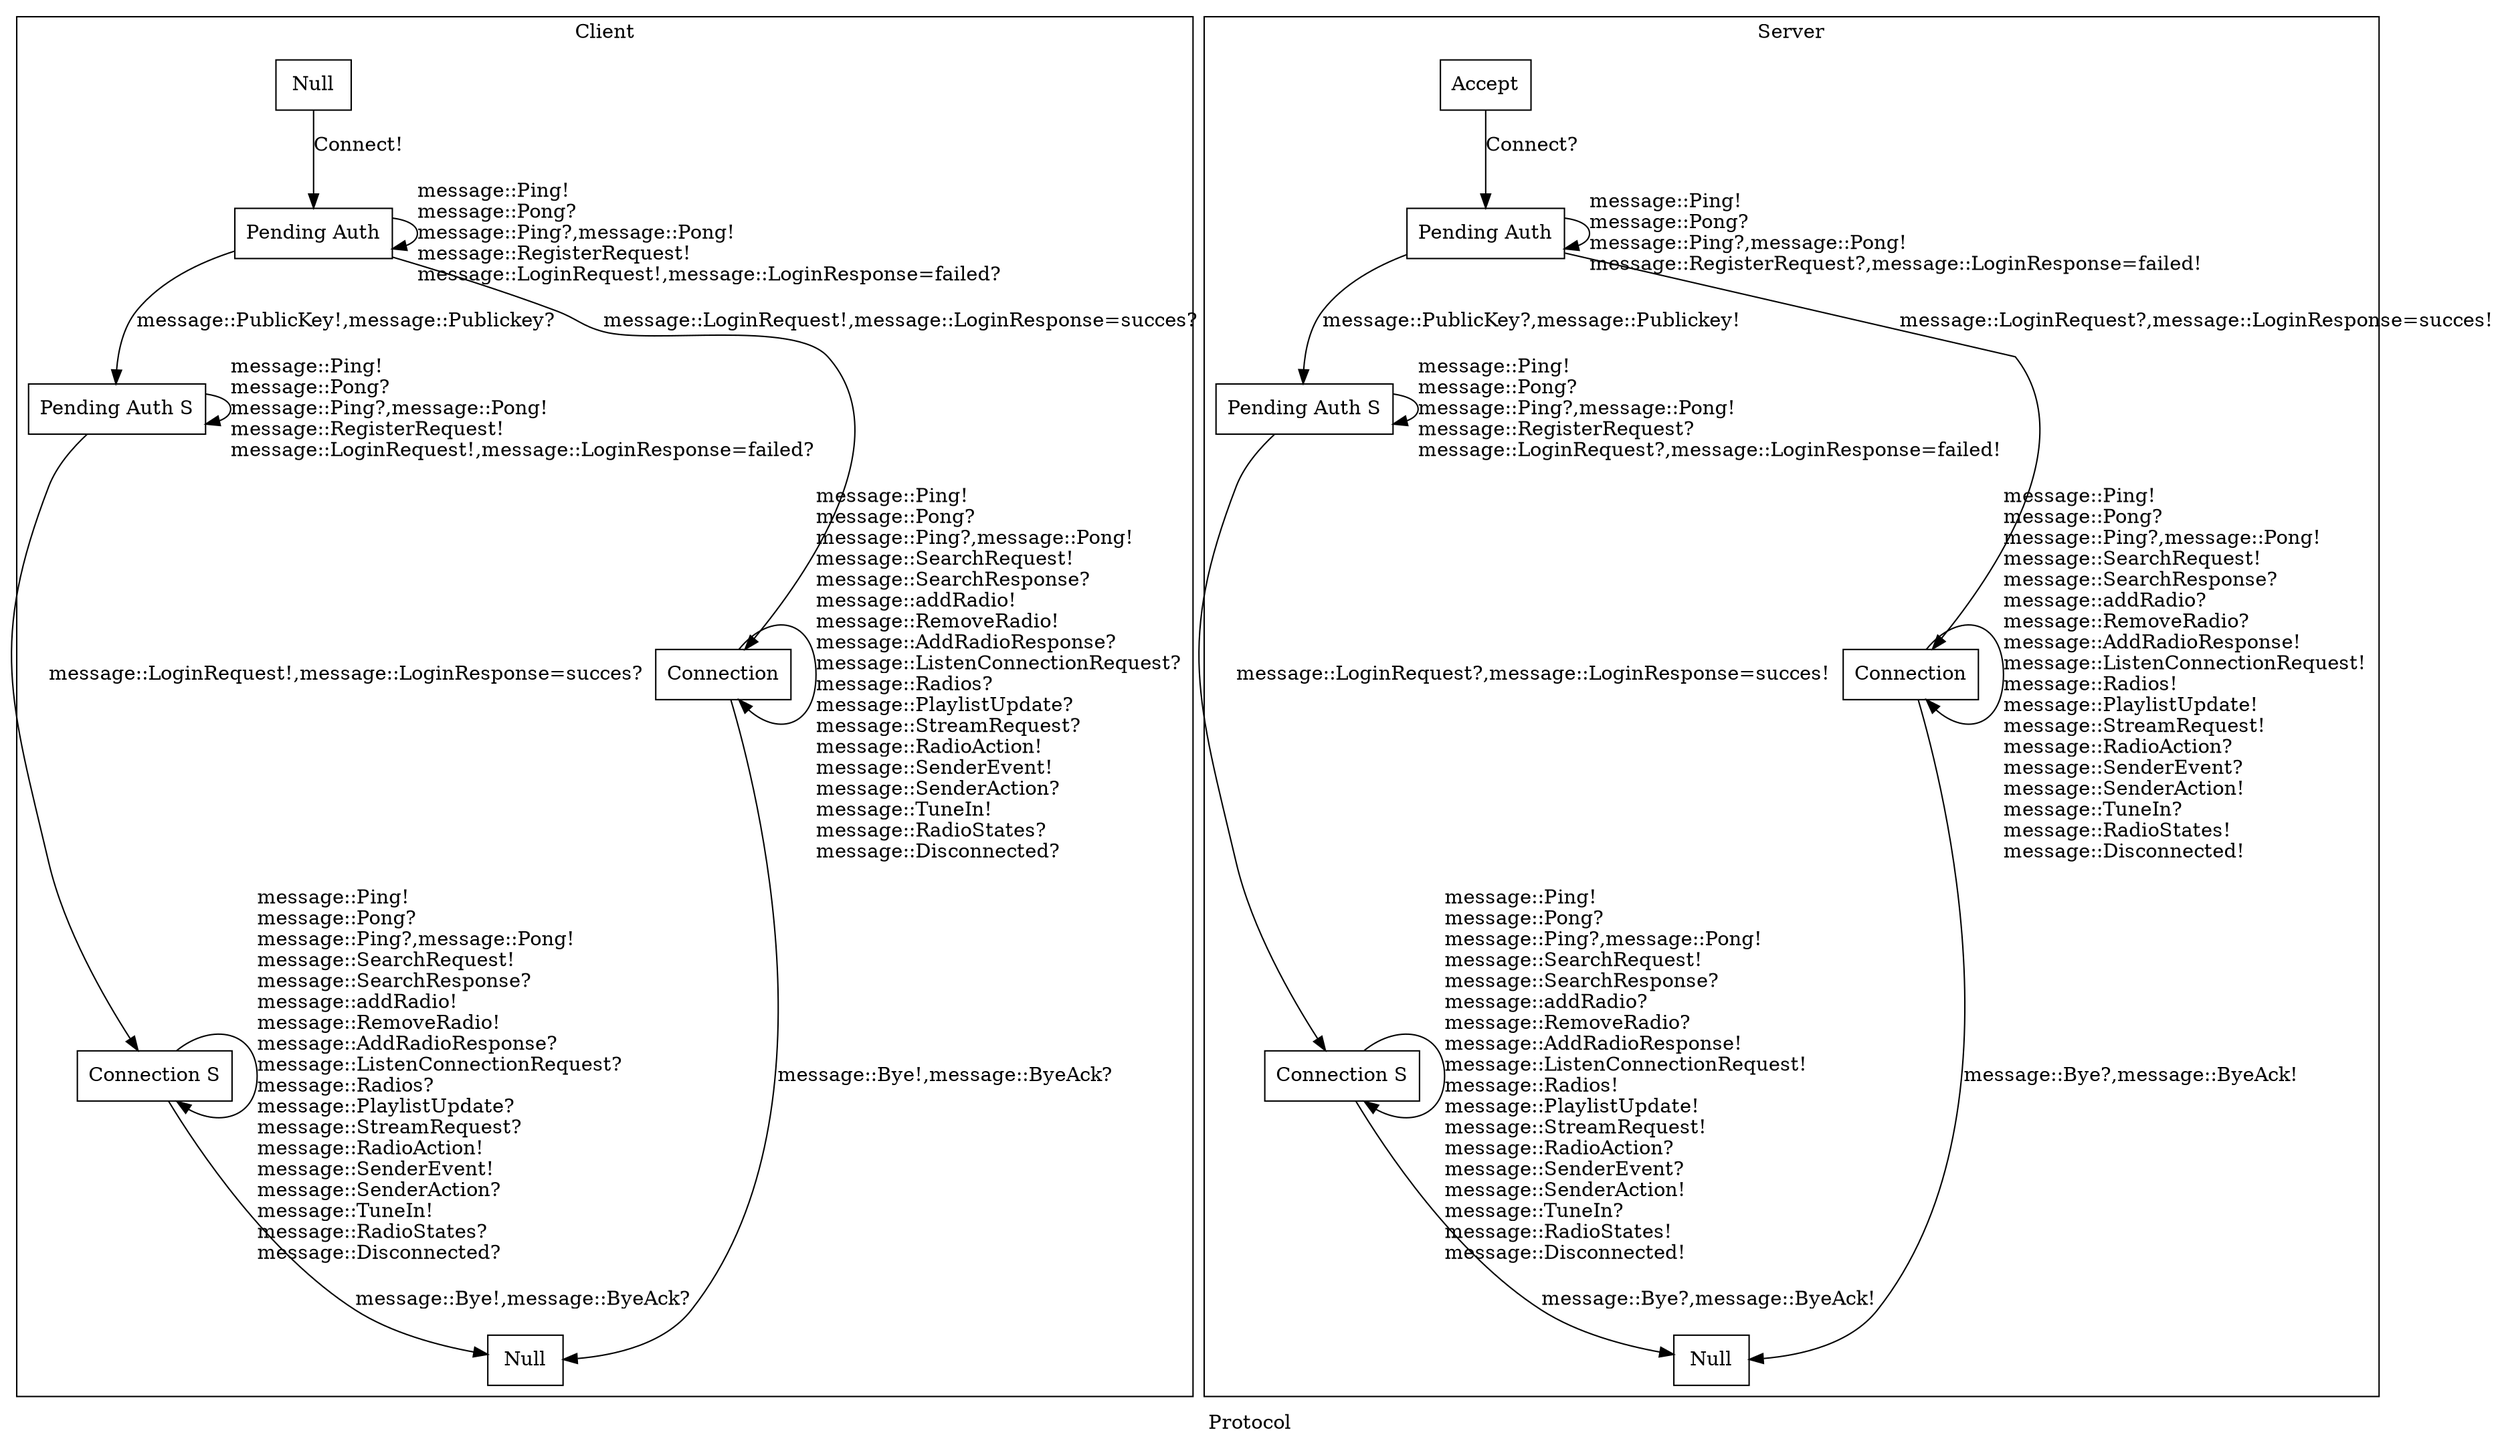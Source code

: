 digraph Protocol {
	label = "Protocol";

	subgraph cluster_Client {
		label = "Client"
		pad = 2.0
		node [shape=box]
		ClientA [label="Null"]
		ClientB [label="Pending Auth"]
		ClientC [label="Pending Auth S"]
		ClientD [label="Connection"]
		ClientE [label="Connection S"]
		ClientF [label="Null"]

		ClientA -> ClientB [label="Connect!"]
		ClientB -> ClientB [label="message::Ping!\lmessage::Pong?\lmessage::Ping?,message::Pong!\lmessage::RegisterRequest!\lmessage::LoginRequest!,message::LoginResponse=failed?\l"]
		ClientB -> ClientD [label="message::LoginRequest!,message::LoginResponse=succes?"]
		ClientD -> ClientD [label="message::Ping!\lmessage::Pong?\lmessage::Ping?,message::Pong!\lmessage::SearchRequest!\lmessage::SearchResponse?\lmessage::addRadio!\lmessage::RemoveRadio!\lmessage::AddRadioResponse?\lmessage::ListenConnectionRequest?\lmessage::Radios?\lmessage::PlaylistUpdate?\lmessage::StreamRequest?\lmessage::RadioAction!\lmessage::SenderEvent!\lmessage::SenderAction?\lmessage::TuneIn!\lmessage::RadioStates?\lmessage::Disconnected?\l"]

		ClientD -> ClientF [label="message::Bye!,message::ByeAck?"]

		ClientB -> ClientC [label="message::PublicKey!,message::Publickey?"]
		ClientC -> ClientC [label="message::Ping!\lmessage::Pong?\lmessage::Ping?,message::Pong!\lmessage::RegisterRequest!\lmessage::LoginRequest!,message::LoginResponse=failed?\l"]
		ClientC-> ClientE [label="message::LoginRequest!,message::LoginResponse=succes?"]
		ClientE -> ClientE [label="message::Ping!\lmessage::Pong?\lmessage::Ping?,message::Pong!\lmessage::SearchRequest!\lmessage::SearchResponse?\lmessage::addRadio!\lmessage::RemoveRadio!\lmessage::AddRadioResponse?\lmessage::ListenConnectionRequest?\lmessage::Radios?\lmessage::PlaylistUpdate?\lmessage::StreamRequest?\lmessage::RadioAction!\lmessage::SenderEvent!\lmessage::SenderAction?\lmessage::TuneIn!\lmessage::RadioStates?\lmessage::Disconnected?\l"]

		ClientE -> ClientF [label="message::Bye!,message::ByeAck?"]
	}

	subgraph cluster_Server {
		label = "Server";
		pad = 2.0
		node [shape=box]
		ServerA [label="Null"]
		ServerB [label="Accept"]
		ServerC [label="Pending Auth"]
		ServerD [label="Pending Auth S"]
		ServerE [label="Connection"]
		ServerF [label="Connection S"]

		ServerB -> ServerC [label="Connect?"]
		ServerC -> ServerC [label="message::Ping!\lmessage::Pong?\lmessage::Ping?,message::Pong!\lmessage::RegisterRequest?,message::LoginResponse=failed!\l"]
		ServerC -> ServerE [label="message::LoginRequest?,message::LoginResponse=succes!"]
		ServerE -> ServerE [label="message::Ping!\lmessage::Pong?\lmessage::Ping?,message::Pong!\lmessage::SearchRequest!\lmessage::SearchResponse?\lmessage::addRadio?\lmessage::RemoveRadio?\lmessage::AddRadioResponse!\lmessage::ListenConnectionRequest!\lmessage::Radios!\lmessage::PlaylistUpdate!\lmessage::StreamRequest!\lmessage::RadioAction?\lmessage::SenderEvent?\lmessage::SenderAction!\lmessage::TuneIn?\lmessage::RadioStates!\lmessage::Disconnected!\l"]

		ServerE -> ServerA [label="message::Bye?,message::ByeAck!"]

		ServerC -> ServerD [label="message::PublicKey?,message::Publickey!"]
		ServerD -> ServerD [label="message::Ping!\lmessage::Pong?\lmessage::Ping?,message::Pong!\lmessage::RegisterRequest?\lmessage::LoginRequest?,message::LoginResponse=failed!\l"]
		ServerD -> ServerF [label="message::LoginRequest?,message::LoginResponse=succes!"]
		ServerF -> ServerF[label="message::Ping!\lmessage::Pong?\lmessage::Ping?,message::Pong!\lmessage::SearchRequest!\lmessage::SearchResponse?\lmessage::addRadio?\lmessage::RemoveRadio?\lmessage::AddRadioResponse!\lmessage::ListenConnectionRequest!\lmessage::Radios!\lmessage::PlaylistUpdate!\lmessage::StreamRequest!\lmessage::RadioAction?\lmessage::SenderEvent?\lmessage::SenderAction!\lmessage::TuneIn?\lmessage::RadioStates!\lmessage::Disconnected!\l"]

		ServerF -> ServerA [label="message::Bye?,message::ByeAck!"]
	}
}
